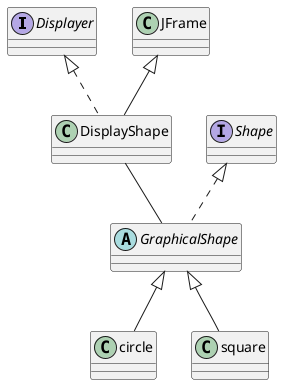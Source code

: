 @startuml singleton
interface Displayer
class DisplayShape extends JFrame implements Displayer
abstract class GraphicalShape implements Shape
class circle extends GraphicalShape
class square extends GraphicalShape

DisplayShape -- GraphicalShape

@enduml